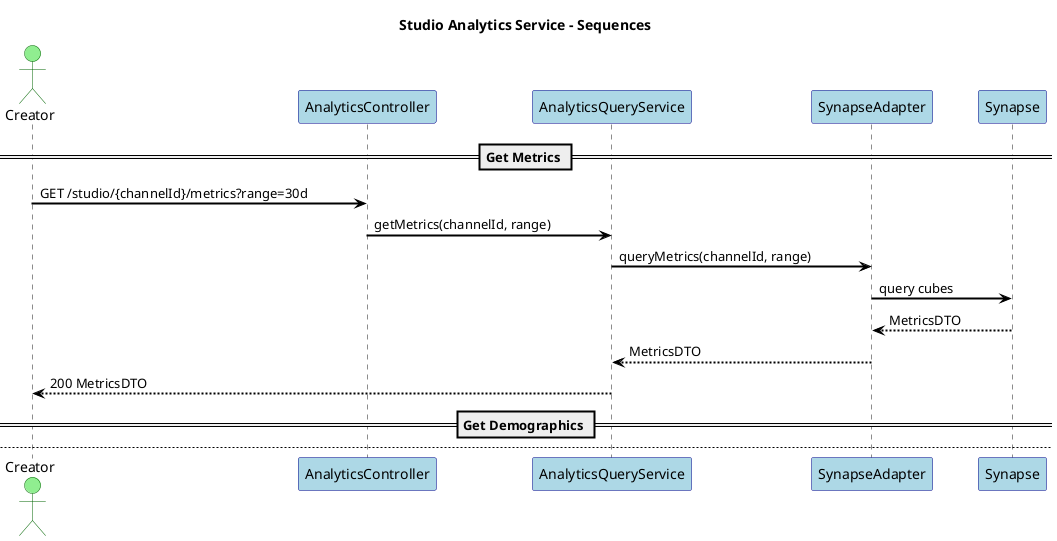 @startuml
title Studio Analytics Service - Sequences

skinparam shadowing false
skinparam fontName "Helvetica"
skinparam titleFontName "Helvetica"
skinparam legendFontName "Helvetica"
skinparam noteFontName "Helvetica"
skinparam backgroundColor white
skinparam participantBackgroundColor lightblue
skinparam participantBorderColor darkblue
skinparam actorBackgroundColor lightgreen
skinparam actorBorderColor darkgreen
skinparam arrowColor black
skinparam arrowThickness 2
skinparam sequenceArrowThickness 2
skinparam sequenceMessageAlignment left
skinparam sequenceReferenceBackgroundColor lightyellow
skinparam sequenceReferenceBorderColor black


actor Creator
participant "AnalyticsController" as C
participant "AnalyticsQueryService" as S
participant "SynapseAdapter" as SYN
participant "Synapse" as Synapse

== Get Metrics ==
Creator -> C: GET /studio/{channelId}/metrics?range=30d
C -> S: getMetrics(channelId, range)
S -> SYN: queryMetrics(channelId, range)
SYN -> Synapse: query cubes
Synapse --> SYN: MetricsDTO
SYN --> S: MetricsDTO
S --> Creator: 200 MetricsDTO

== Get Demographics ==
newpage Get Demographics
Creator -> C: GET /studio/{channelId}/demographics?range=30d
C -> S: getDemographics(channelId, range)
S -> SYN: queryDemographics(channelId, range)
SYN -> Synapse: query cubes
Synapse --> SYN: DemographicsDTO
S --> Creator: 200 DemographicsDTO

@enduml
